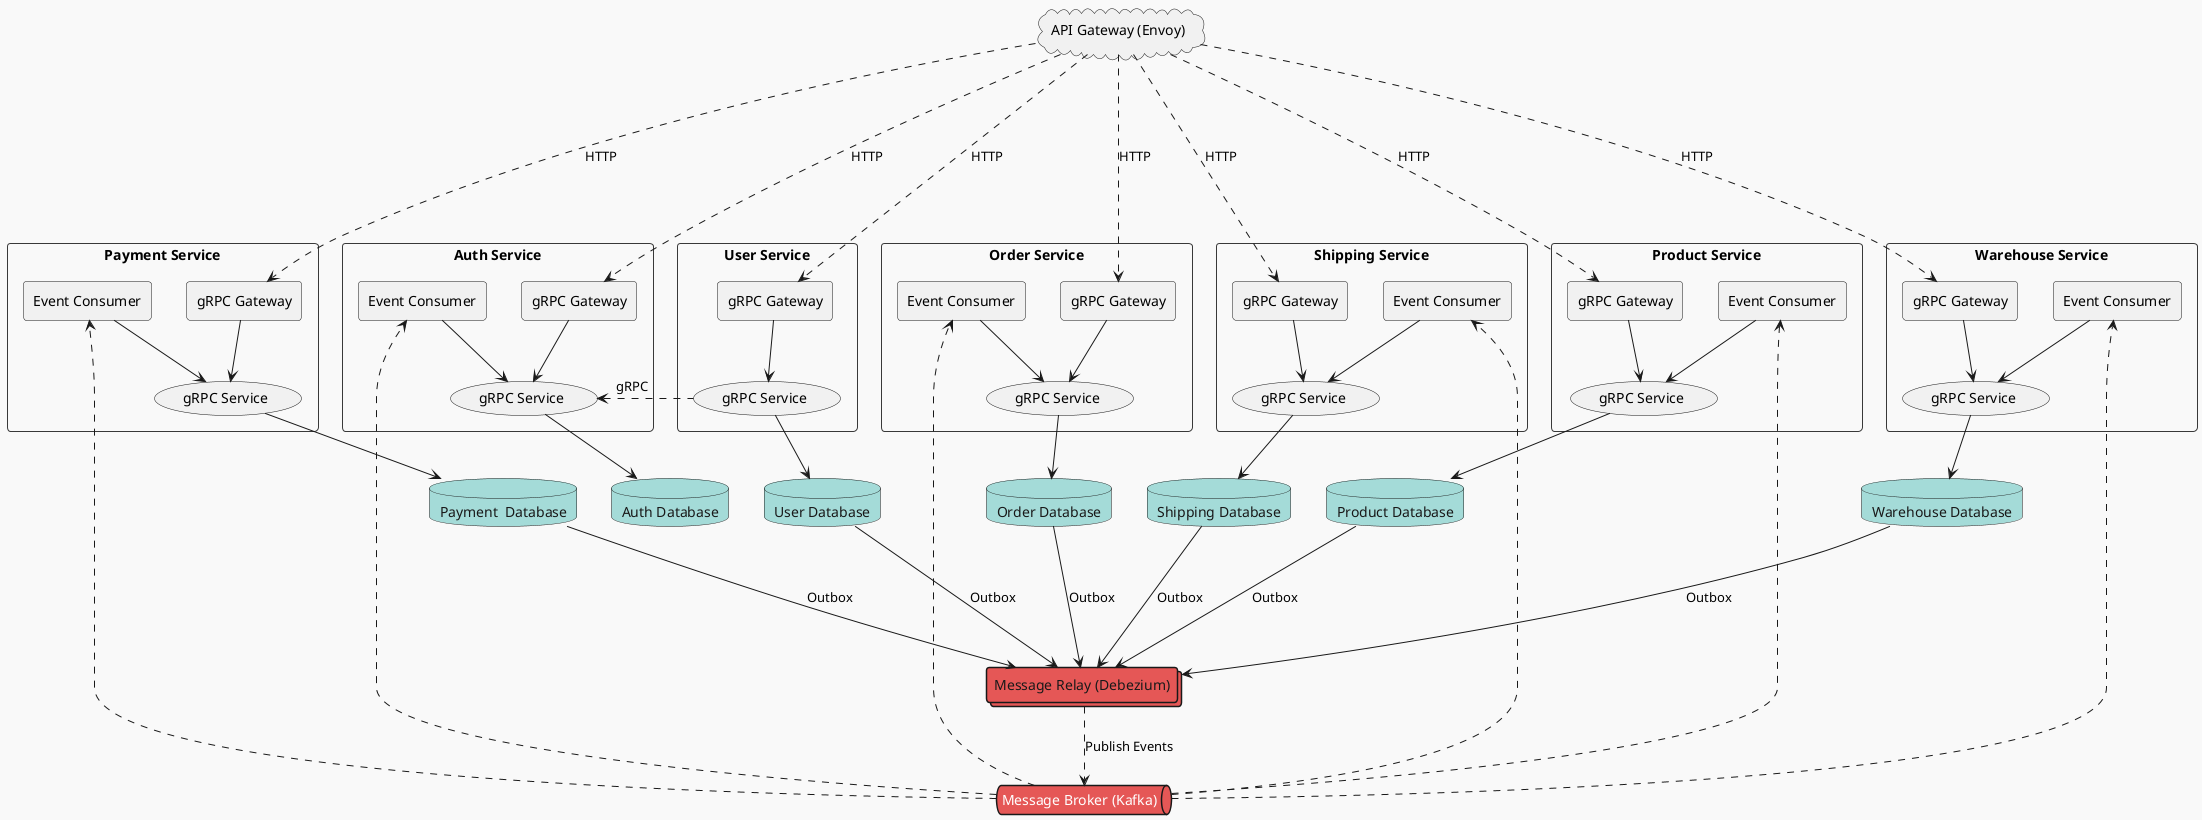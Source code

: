 ' Copyright (C) 2024 Declan Teevan
'
' This program is free software: you can redistribute it and/or modify
' it under the terms of the GNU Affero General Public License as published by
' the Free Software Foundation, either version 3 of the License, or
' (at your option) any later version.
'
' This program is distributed in the hope that it will be useful,
' but WITHOUT ANY WARRANTY; without even the implied warranty of
' MERCHANTABILITY or FITNESS FOR A PARTICULAR PURPOSE.  See the
' GNU Affero General Public License for more details.
'
' You should have received a copy of the GNU Affero General Public License
' along with this program.  If not, see <https://www.gnu.org/licenses/>.

@startuml overview
!theme mars

cloud "API Gateway (Envoy)" as APIGateway
queue "Message Broker (Kafka)" as MsgBroker
collections "Message Relay (Debezium)" as OutboxConnector

database "Auth Database" as AuthDB
database "Order Database" as OrderDB
database "Payment  Database" as PaymentDB
database "Product Database" as ProductDB
database "Shipping Database" as ShippingDB
database "User Database" as UserDB
database "Warehouse Database" as WarehouseDB

rectangle "Auth Service" as AuthService {
  agent "gRPC Gateway" as AuthGateway
  agent "Event Consumer" as AuthConsumer
  usecase "gRPC Service" as AuthGrpc

  AuthGrpc <-u- AuthGateway
  AuthGrpc <-u- AuthConsumer
  AuthGrpc --> AuthDB
}

rectangle "Order Service" as OrderService {
  agent "gRPC Gateway" as OrderGateway
  agent "Event Consumer" as OrderConsumer
  usecase "gRPC Service" as OrderGrpc

  OrderGrpc <-u- OrderGateway
  OrderGrpc <-u- OrderConsumer
  OrderGrpc --> OrderDB
}

rectangle "Payment Service" as PaymentService {
  agent "gRPC Gateway" as PaymentGateway
  agent "Event Consumer" as PaymentConsumer
  usecase "gRPC Service" as PaymentGrpc

  PaymentGrpc <-u- PaymentGateway
  PaymentGrpc <-u- PaymentConsumer
  PaymentGrpc --> PaymentDB
}

rectangle "Product Service" as ProductService {
  agent "gRPC Gateway" as ProductGateway
  agent "Event Consumer" as ProductConsumer
  usecase "gRPC Service" as ProductGrpc

  ProductGrpc <-u- ProductGateway
  ProductGrpc <-u- ProductConsumer
  ProductGrpc --> ProductDB
}

rectangle "Shipping Service" as ShippingService {
  agent "gRPC Gateway" as ShippingGateway
  agent "Event Consumer" as ShippingConsumer
  usecase "gRPC Service" as ShippingGrpc

  ShippingGrpc <-u- ShippingGateway
  ShippingGrpc <-u- ShippingConsumer
  ShippingGrpc --> ShippingDB
}

rectangle "User Service" as UserService {
  agent "gRPC Gateway" as UserGateway
  usecase "gRPC Service" as UserGrpc

  UserGrpc <-u- UserGateway
  UserGrpc --> UserDB
}

rectangle "Warehouse Service" as WarehouseService {
  agent "gRPC Gateway" as WarehouseGateway
  agent "Event Consumer" as WarehouseConsumer
  usecase "gRPC Service" as WarehouseGrpc

  WarehouseGrpc <-u- WarehouseGateway
  WarehouseGrpc <-u- WarehouseConsumer
  WarehouseGrpc --> WarehouseDB
}

APIGateway ....> AuthGateway : "HTTP"
APIGateway ....> OrderGateway : "HTTP"
APIGateway ....> PaymentGateway : "HTTP"
APIGateway ....> ProductGateway : "HTTP"
APIGateway ....> ShippingGateway : "HTTP"
APIGateway ....> UserGateway : "HTTP"
APIGateway ....> WarehouseGateway : "HTTP"

UserGrpc .l.> AuthGrpc : "gRPC        "

AuthDB ---[hidden]> OutboxConnector
OrderDB ---> OutboxConnector : "Outbox"
PaymentDB ---> OutboxConnector : "Outbox"
ProductDB ---> OutboxConnector : "Outbox"
ShippingDB ---> OutboxConnector : "Outbox"
UserDB ---> OutboxConnector : "Outbox"
WarehouseDB ---> OutboxConnector : "Outbox"

OutboxConnector ..> MsgBroker : "Publish Events"

MsgBroker ...> AuthConsumer
MsgBroker ...> OrderConsumer
MsgBroker ...> PaymentConsumer
MsgBroker ...> ProductConsumer
MsgBroker ...> ShippingConsumer
MsgBroker ...> WarehouseConsumer
@enduml